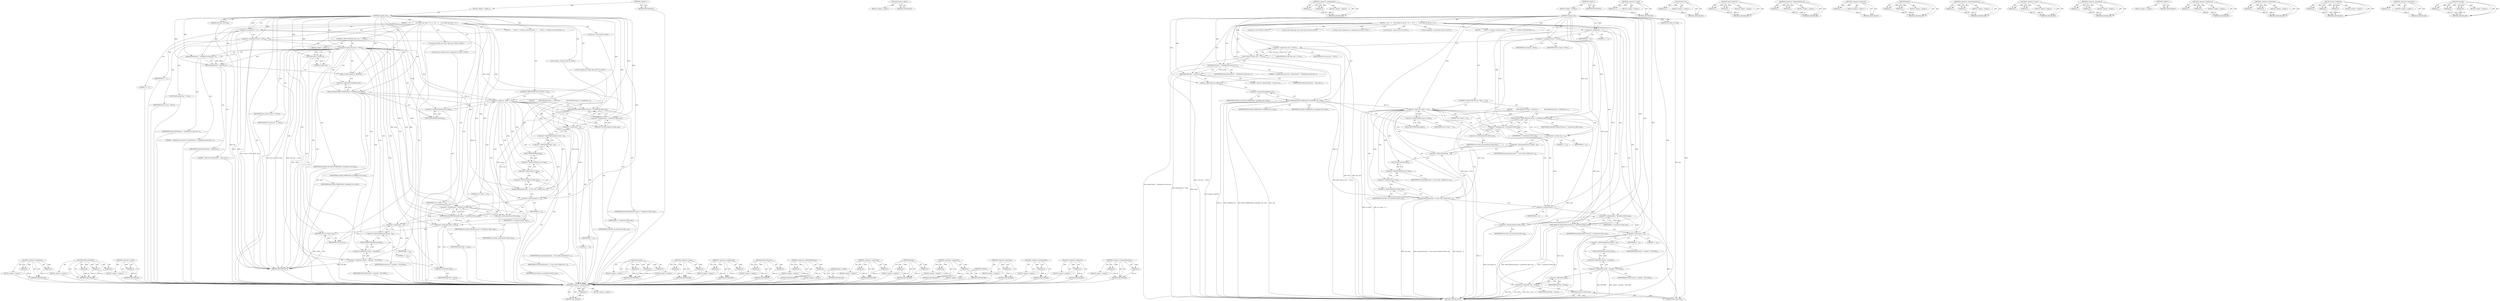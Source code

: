 digraph "&lt;operator&gt;.indirectIndexAccess" {
vulnerable_190 [label=<(METHOD,&lt;operator&gt;.postIncrement)>];
vulnerable_191 [label=<(PARAM,p1)>];
vulnerable_192 [label=<(BLOCK,&lt;empty&gt;,&lt;empty&gt;)>];
vulnerable_193 [label=<(METHOD_RETURN,ANY)>];
vulnerable_142 [label=<(METHOD,labels_to_offsets)>];
vulnerable_143 [label=<(BLOCK,&lt;empty&gt;,&lt;empty&gt;)>];
vulnerable_144 [label=<(METHOD_RETURN,ANY)>];
vulnerable_165 [label=<(METHOD,&lt;operator&gt;.multiplication)>];
vulnerable_166 [label=<(PARAM,p1)>];
vulnerable_167 [label=<(PARAM,p2)>];
vulnerable_168 [label=<(BLOCK,&lt;empty&gt;,&lt;empty&gt;)>];
vulnerable_169 [label=<(METHOD_RETURN,ANY)>];
vulnerable_6 [label=<(METHOD,&lt;global&gt;)<SUB>1</SUB>>];
vulnerable_7 [label=<(BLOCK,&lt;empty&gt;,&lt;empty&gt;)<SUB>1</SUB>>];
vulnerable_8 [label=<(METHOD,compile_tree)<SUB>1</SUB>>];
vulnerable_9 [label=<(PARAM,struct filter_op **fop)<SUB>1</SUB>>];
vulnerable_10 [label=<(BLOCK,{
   int i = 1;
    struct filter_op *array = N...,{
   int i = 1;
    struct filter_op *array = N...)<SUB>2</SUB>>];
vulnerable_11 [label="<(LOCAL,int i: int)<SUB>3</SUB>>"];
vulnerable_12 [label=<(&lt;operator&gt;.assignment,i = 1)<SUB>3</SUB>>];
vulnerable_13 [label=<(IDENTIFIER,i,i = 1)<SUB>3</SUB>>];
vulnerable_14 [label=<(LITERAL,1,i = 1)<SUB>3</SUB>>];
vulnerable_15 [label="<(LOCAL,struct filter_op* array: filter_op*)<SUB>4</SUB>>"];
vulnerable_16 [label=<(&lt;operator&gt;.assignment,*array = NULL)<SUB>4</SUB>>];
vulnerable_17 [label=<(IDENTIFIER,array,*array = NULL)<SUB>4</SUB>>];
vulnerable_18 [label=<(IDENTIFIER,NULL,*array = NULL)<SUB>4</SUB>>];
vulnerable_19 [label="<(LOCAL,struct unfold_elm* ue: unfold_elm*)<SUB>5</SUB>>"];
vulnerable_20 [label=<(BUG_IF,BUG_IF(tree_root == NULL))<SUB>7</SUB>>];
vulnerable_21 [label=<(&lt;operator&gt;.equals,tree_root == NULL)<SUB>7</SUB>>];
vulnerable_22 [label=<(IDENTIFIER,tree_root,tree_root == NULL)<SUB>7</SUB>>];
vulnerable_23 [label=<(IDENTIFIER,NULL,tree_root == NULL)<SUB>7</SUB>>];
vulnerable_24 [label=<(fprintf,fprintf(stdout, &quot; Unfolding the meta-tree &quot;))<SUB>9</SUB>>];
vulnerable_25 [label=<(IDENTIFIER,stdout,fprintf(stdout, &quot; Unfolding the meta-tree &quot;))<SUB>9</SUB>>];
vulnerable_26 [label=<(LITERAL,&quot; Unfolding the meta-tree &quot;,fprintf(stdout, &quot; Unfolding the meta-tree &quot;))<SUB>9</SUB>>];
vulnerable_27 [label="<(LOCAL,fflush : fflush)<SUB>10</SUB>>"];
vulnerable_28 [label="<(LOCAL,unfold_blk : unfold_blk)<SUB>13</SUB>>"];
vulnerable_29 [label=<(fprintf,fprintf(stdout, &quot; done.\n\n&quot;))<SUB>15</SUB>>];
vulnerable_30 [label=<(IDENTIFIER,stdout,fprintf(stdout, &quot; done.\n\n&quot;))<SUB>15</SUB>>];
vulnerable_31 [label=<(LITERAL,&quot; done.\n\n&quot;,fprintf(stdout, &quot; done.\n\n&quot;))<SUB>15</SUB>>];
vulnerable_32 [label=<(labels_to_offsets,labels_to_offsets())<SUB>18</SUB>>];
vulnerable_33 [label=<(TAILQ_FOREACH,TAILQ_FOREACH(ue, &amp;unfolded_tree, next))<SUB>21</SUB>>];
vulnerable_34 [label=<(IDENTIFIER,ue,TAILQ_FOREACH(ue, &amp;unfolded_tree, next))<SUB>21</SUB>>];
vulnerable_35 [label=<(&lt;operator&gt;.addressOf,&amp;unfolded_tree)<SUB>21</SUB>>];
vulnerable_36 [label=<(IDENTIFIER,unfolded_tree,TAILQ_FOREACH(ue, &amp;unfolded_tree, next))<SUB>21</SUB>>];
vulnerable_37 [label=<(IDENTIFIER,next,TAILQ_FOREACH(ue, &amp;unfolded_tree, next))<SUB>21</SUB>>];
vulnerable_38 [label=<(BLOCK,{

      /* label == 0 means a real instruction...,{

      /* label == 0 means a real instruction...)<SUB>21</SUB>>];
vulnerable_39 [label=<(CONTROL_STRUCTURE,IF,if (ue-&gt;label == 0))<SUB>24</SUB>>];
vulnerable_40 [label=<(&lt;operator&gt;.equals,ue-&gt;label == 0)<SUB>24</SUB>>];
vulnerable_41 [label=<(&lt;operator&gt;.indirectFieldAccess,ue-&gt;label)<SUB>24</SUB>>];
vulnerable_42 [label=<(IDENTIFIER,ue,ue-&gt;label == 0)<SUB>24</SUB>>];
vulnerable_43 [label=<(FIELD_IDENTIFIER,label,label)<SUB>24</SUB>>];
vulnerable_44 [label=<(LITERAL,0,ue-&gt;label == 0)<SUB>24</SUB>>];
vulnerable_45 [label=<(BLOCK,{
         SAFE_REALLOC(array, i * sizeof(struc...,{
         SAFE_REALLOC(array, i * sizeof(struc...)<SUB>24</SUB>>];
vulnerable_46 [label=<(SAFE_REALLOC,SAFE_REALLOC(array, i * sizeof(struct filter_op)))<SUB>25</SUB>>];
vulnerable_47 [label=<(IDENTIFIER,array,SAFE_REALLOC(array, i * sizeof(struct filter_op)))<SUB>25</SUB>>];
vulnerable_48 [label=<(&lt;operator&gt;.multiplication,i * sizeof(struct filter_op))<SUB>25</SUB>>];
vulnerable_49 [label=<(IDENTIFIER,i,i * sizeof(struct filter_op))<SUB>25</SUB>>];
vulnerable_50 [label=<(&lt;operator&gt;.sizeOf,sizeof(struct filter_op))<SUB>25</SUB>>];
vulnerable_51 [label=<(IDENTIFIER,struct filter_op,sizeof(struct filter_op))<SUB>25</SUB>>];
vulnerable_52 [label=<(memcpy,memcpy(&amp;array[i - 1], &amp;ue-&gt;fop, sizeof(struct f...)<SUB>26</SUB>>];
vulnerable_53 [label=<(&lt;operator&gt;.addressOf,&amp;array[i - 1])<SUB>26</SUB>>];
vulnerable_54 [label=<(&lt;operator&gt;.indirectIndexAccess,array[i - 1])<SUB>26</SUB>>];
vulnerable_55 [label=<(IDENTIFIER,array,memcpy(&amp;array[i - 1], &amp;ue-&gt;fop, sizeof(struct f...)<SUB>26</SUB>>];
vulnerable_56 [label=<(&lt;operator&gt;.subtraction,i - 1)<SUB>26</SUB>>];
vulnerable_57 [label=<(IDENTIFIER,i,i - 1)<SUB>26</SUB>>];
vulnerable_58 [label=<(LITERAL,1,i - 1)<SUB>26</SUB>>];
vulnerable_59 [label=<(&lt;operator&gt;.addressOf,&amp;ue-&gt;fop)<SUB>26</SUB>>];
vulnerable_60 [label=<(&lt;operator&gt;.indirectFieldAccess,ue-&gt;fop)<SUB>26</SUB>>];
vulnerable_61 [label=<(IDENTIFIER,ue,memcpy(&amp;array[i - 1], &amp;ue-&gt;fop, sizeof(struct f...)<SUB>26</SUB>>];
vulnerable_62 [label=<(FIELD_IDENTIFIER,fop,fop)<SUB>26</SUB>>];
vulnerable_63 [label=<(&lt;operator&gt;.sizeOf,sizeof(struct filter_op))<SUB>26</SUB>>];
vulnerable_64 [label=<(IDENTIFIER,struct filter_op,sizeof(struct filter_op))<SUB>26</SUB>>];
vulnerable_65 [label=<(&lt;operator&gt;.postIncrement,i++)<SUB>27</SUB>>];
vulnerable_66 [label=<(IDENTIFIER,i,i++)<SUB>27</SUB>>];
vulnerable_67 [label=<(SAFE_REALLOC,SAFE_REALLOC(array, i * sizeof(struct filter_op)))<SUB>32</SUB>>];
vulnerable_68 [label=<(IDENTIFIER,array,SAFE_REALLOC(array, i * sizeof(struct filter_op)))<SUB>32</SUB>>];
vulnerable_69 [label=<(&lt;operator&gt;.multiplication,i * sizeof(struct filter_op))<SUB>32</SUB>>];
vulnerable_70 [label=<(IDENTIFIER,i,i * sizeof(struct filter_op))<SUB>32</SUB>>];
vulnerable_71 [label=<(&lt;operator&gt;.sizeOf,sizeof(struct filter_op))<SUB>32</SUB>>];
vulnerable_72 [label=<(IDENTIFIER,struct filter_op,sizeof(struct filter_op))<SUB>32</SUB>>];
vulnerable_73 [label=<(&lt;operator&gt;.assignment,array[i - 1].opcode = FOP_EXIT)<SUB>33</SUB>>];
vulnerable_74 [label=<(&lt;operator&gt;.fieldAccess,array[i - 1].opcode)<SUB>33</SUB>>];
vulnerable_75 [label=<(&lt;operator&gt;.indirectIndexAccess,array[i - 1])<SUB>33</SUB>>];
vulnerable_76 [label=<(IDENTIFIER,array,array[i - 1].opcode = FOP_EXIT)<SUB>33</SUB>>];
vulnerable_77 [label=<(&lt;operator&gt;.subtraction,i - 1)<SUB>33</SUB>>];
vulnerable_78 [label=<(IDENTIFIER,i,i - 1)<SUB>33</SUB>>];
vulnerable_79 [label=<(LITERAL,1,i - 1)<SUB>33</SUB>>];
vulnerable_80 [label=<(FIELD_IDENTIFIER,opcode,opcode)<SUB>33</SUB>>];
vulnerable_81 [label=<(IDENTIFIER,FOP_EXIT,array[i - 1].opcode = FOP_EXIT)<SUB>33</SUB>>];
vulnerable_82 [label=<(&lt;operator&gt;.assignment,*fop = array)<SUB>36</SUB>>];
vulnerable_83 [label=<(&lt;operator&gt;.indirection,*fop)<SUB>36</SUB>>];
vulnerable_84 [label=<(IDENTIFIER,fop,*fop = array)<SUB>36</SUB>>];
vulnerable_85 [label=<(IDENTIFIER,array,*fop = array)<SUB>36</SUB>>];
vulnerable_86 [label=<(RETURN,return (i);,return (i);)<SUB>38</SUB>>];
vulnerable_87 [label=<(IDENTIFIER,i,return (i);)<SUB>38</SUB>>];
vulnerable_88 [label=<(METHOD_RETURN,size_t)<SUB>1</SUB>>];
vulnerable_90 [label=<(METHOD_RETURN,ANY)<SUB>1</SUB>>];
vulnerable_170 [label=<(METHOD,&lt;operator&gt;.sizeOf)>];
vulnerable_171 [label=<(PARAM,p1)>];
vulnerable_172 [label=<(BLOCK,&lt;empty&gt;,&lt;empty&gt;)>];
vulnerable_173 [label=<(METHOD_RETURN,ANY)>];
vulnerable_128 [label=<(METHOD,BUG_IF)>];
vulnerable_129 [label=<(PARAM,p1)>];
vulnerable_130 [label=<(BLOCK,&lt;empty&gt;,&lt;empty&gt;)>];
vulnerable_131 [label=<(METHOD_RETURN,ANY)>];
vulnerable_160 [label=<(METHOD,SAFE_REALLOC)>];
vulnerable_161 [label=<(PARAM,p1)>];
vulnerable_162 [label=<(PARAM,p2)>];
vulnerable_163 [label=<(BLOCK,&lt;empty&gt;,&lt;empty&gt;)>];
vulnerable_164 [label=<(METHOD_RETURN,ANY)>];
vulnerable_155 [label=<(METHOD,&lt;operator&gt;.indirectFieldAccess)>];
vulnerable_156 [label=<(PARAM,p1)>];
vulnerable_157 [label=<(PARAM,p2)>];
vulnerable_158 [label=<(BLOCK,&lt;empty&gt;,&lt;empty&gt;)>];
vulnerable_159 [label=<(METHOD_RETURN,ANY)>];
vulnerable_151 [label=<(METHOD,&lt;operator&gt;.addressOf)>];
vulnerable_152 [label=<(PARAM,p1)>];
vulnerable_153 [label=<(BLOCK,&lt;empty&gt;,&lt;empty&gt;)>];
vulnerable_154 [label=<(METHOD_RETURN,ANY)>];
vulnerable_137 [label=<(METHOD,fprintf)>];
vulnerable_138 [label=<(PARAM,p1)>];
vulnerable_139 [label=<(PARAM,p2)>];
vulnerable_140 [label=<(BLOCK,&lt;empty&gt;,&lt;empty&gt;)>];
vulnerable_141 [label=<(METHOD_RETURN,ANY)>];
vulnerable_180 [label=<(METHOD,&lt;operator&gt;.indirectIndexAccess)>];
vulnerable_181 [label=<(PARAM,p1)>];
vulnerable_182 [label=<(PARAM,p2)>];
vulnerable_183 [label=<(BLOCK,&lt;empty&gt;,&lt;empty&gt;)>];
vulnerable_184 [label=<(METHOD_RETURN,ANY)>];
vulnerable_132 [label=<(METHOD,&lt;operator&gt;.equals)>];
vulnerable_133 [label=<(PARAM,p1)>];
vulnerable_134 [label=<(PARAM,p2)>];
vulnerable_135 [label=<(BLOCK,&lt;empty&gt;,&lt;empty&gt;)>];
vulnerable_136 [label=<(METHOD_RETURN,ANY)>];
vulnerable_123 [label=<(METHOD,&lt;operator&gt;.assignment)>];
vulnerable_124 [label=<(PARAM,p1)>];
vulnerable_125 [label=<(PARAM,p2)>];
vulnerable_126 [label=<(BLOCK,&lt;empty&gt;,&lt;empty&gt;)>];
vulnerable_127 [label=<(METHOD_RETURN,ANY)>];
vulnerable_117 [label=<(METHOD,&lt;global&gt;)<SUB>1</SUB>>];
vulnerable_118 [label=<(BLOCK,&lt;empty&gt;,&lt;empty&gt;)>];
vulnerable_119 [label=<(METHOD_RETURN,ANY)>];
vulnerable_194 [label=<(METHOD,&lt;operator&gt;.fieldAccess)>];
vulnerable_195 [label=<(PARAM,p1)>];
vulnerable_196 [label=<(PARAM,p2)>];
vulnerable_197 [label=<(BLOCK,&lt;empty&gt;,&lt;empty&gt;)>];
vulnerable_198 [label=<(METHOD_RETURN,ANY)>];
vulnerable_185 [label=<(METHOD,&lt;operator&gt;.subtraction)>];
vulnerable_186 [label=<(PARAM,p1)>];
vulnerable_187 [label=<(PARAM,p2)>];
vulnerable_188 [label=<(BLOCK,&lt;empty&gt;,&lt;empty&gt;)>];
vulnerable_189 [label=<(METHOD_RETURN,ANY)>];
vulnerable_145 [label=<(METHOD,TAILQ_FOREACH)>];
vulnerable_146 [label=<(PARAM,p1)>];
vulnerable_147 [label=<(PARAM,p2)>];
vulnerable_148 [label=<(PARAM,p3)>];
vulnerable_149 [label=<(BLOCK,&lt;empty&gt;,&lt;empty&gt;)>];
vulnerable_150 [label=<(METHOD_RETURN,ANY)>];
vulnerable_199 [label=<(METHOD,&lt;operator&gt;.indirection)>];
vulnerable_200 [label=<(PARAM,p1)>];
vulnerable_201 [label=<(BLOCK,&lt;empty&gt;,&lt;empty&gt;)>];
vulnerable_202 [label=<(METHOD_RETURN,ANY)>];
vulnerable_174 [label=<(METHOD,memcpy)>];
vulnerable_175 [label=<(PARAM,p1)>];
vulnerable_176 [label=<(PARAM,p2)>];
vulnerable_177 [label=<(PARAM,p3)>];
vulnerable_178 [label=<(BLOCK,&lt;empty&gt;,&lt;empty&gt;)>];
vulnerable_179 [label=<(METHOD_RETURN,ANY)>];
fixed_193 [label=<(METHOD,&lt;operator&gt;.fieldAccess)>];
fixed_194 [label=<(PARAM,p1)>];
fixed_195 [label=<(PARAM,p2)>];
fixed_196 [label=<(BLOCK,&lt;empty&gt;,&lt;empty&gt;)>];
fixed_197 [label=<(METHOD_RETURN,ANY)>];
fixed_144 [label=<(METHOD,TAILQ_FOREACH)>];
fixed_145 [label=<(PARAM,p1)>];
fixed_146 [label=<(PARAM,p2)>];
fixed_147 [label=<(PARAM,p3)>];
fixed_148 [label=<(BLOCK,&lt;empty&gt;,&lt;empty&gt;)>];
fixed_149 [label=<(METHOD_RETURN,ANY)>];
fixed_169 [label=<(METHOD,&lt;operator&gt;.sizeOf)>];
fixed_170 [label=<(PARAM,p1)>];
fixed_171 [label=<(BLOCK,&lt;empty&gt;,&lt;empty&gt;)>];
fixed_172 [label=<(METHOD_RETURN,ANY)>];
fixed_6 [label=<(METHOD,&lt;global&gt;)<SUB>1</SUB>>];
fixed_7 [label=<(BLOCK,&lt;empty&gt;,&lt;empty&gt;)<SUB>1</SUB>>];
fixed_8 [label=<(METHOD,compile_tree)<SUB>1</SUB>>];
fixed_9 [label=<(PARAM,struct filter_op **fop)<SUB>1</SUB>>];
fixed_10 [label=<(BLOCK,{
   int i = 1;
    struct filter_op *array = N...,{
   int i = 1;
    struct filter_op *array = N...)<SUB>2</SUB>>];
fixed_11 [label="<(LOCAL,int i: int)<SUB>3</SUB>>"];
fixed_12 [label=<(&lt;operator&gt;.assignment,i = 1)<SUB>3</SUB>>];
fixed_13 [label=<(IDENTIFIER,i,i = 1)<SUB>3</SUB>>];
fixed_14 [label=<(LITERAL,1,i = 1)<SUB>3</SUB>>];
fixed_15 [label="<(LOCAL,struct filter_op* array: filter_op*)<SUB>4</SUB>>"];
fixed_16 [label=<(&lt;operator&gt;.assignment,*array = NULL)<SUB>4</SUB>>];
fixed_17 [label=<(IDENTIFIER,array,*array = NULL)<SUB>4</SUB>>];
fixed_18 [label=<(IDENTIFIER,NULL,*array = NULL)<SUB>4</SUB>>];
fixed_19 [label="<(LOCAL,struct unfold_elm* ue: unfold_elm*)<SUB>5</SUB>>"];
fixed_20 [label=<(CONTROL_STRUCTURE,IF,if (tree_root == NULL))<SUB>8</SUB>>];
fixed_21 [label=<(&lt;operator&gt;.equals,tree_root == NULL)<SUB>8</SUB>>];
fixed_22 [label=<(IDENTIFIER,tree_root,tree_root == NULL)<SUB>8</SUB>>];
fixed_23 [label=<(IDENTIFIER,NULL,tree_root == NULL)<SUB>8</SUB>>];
fixed_24 [label=<(BLOCK,&lt;empty&gt;,&lt;empty&gt;)<SUB>9</SUB>>];
fixed_25 [label=<(RETURN,return 0;,return 0;)<SUB>9</SUB>>];
fixed_26 [label=<(LITERAL,0,return 0;)<SUB>9</SUB>>];
fixed_27 [label=<(fprintf,fprintf(stdout, &quot; Unfolding the meta-tree &quot;))<SUB>11</SUB>>];
fixed_28 [label=<(IDENTIFIER,stdout,fprintf(stdout, &quot; Unfolding the meta-tree &quot;))<SUB>11</SUB>>];
fixed_29 [label=<(LITERAL,&quot; Unfolding the meta-tree &quot;,fprintf(stdout, &quot; Unfolding the meta-tree &quot;))<SUB>11</SUB>>];
fixed_30 [label="<(LOCAL,fflush : fflush)<SUB>12</SUB>>"];
fixed_31 [label="<(LOCAL,unfold_blk : unfold_blk)<SUB>15</SUB>>"];
fixed_32 [label=<(fprintf,fprintf(stdout, &quot; done.\n\n&quot;))<SUB>17</SUB>>];
fixed_33 [label=<(IDENTIFIER,stdout,fprintf(stdout, &quot; done.\n\n&quot;))<SUB>17</SUB>>];
fixed_34 [label=<(LITERAL,&quot; done.\n\n&quot;,fprintf(stdout, &quot; done.\n\n&quot;))<SUB>17</SUB>>];
fixed_35 [label=<(labels_to_offsets,labels_to_offsets())<SUB>20</SUB>>];
fixed_36 [label=<(TAILQ_FOREACH,TAILQ_FOREACH(ue, &amp;unfolded_tree, next))<SUB>23</SUB>>];
fixed_37 [label=<(IDENTIFIER,ue,TAILQ_FOREACH(ue, &amp;unfolded_tree, next))<SUB>23</SUB>>];
fixed_38 [label=<(&lt;operator&gt;.addressOf,&amp;unfolded_tree)<SUB>23</SUB>>];
fixed_39 [label=<(IDENTIFIER,unfolded_tree,TAILQ_FOREACH(ue, &amp;unfolded_tree, next))<SUB>23</SUB>>];
fixed_40 [label=<(IDENTIFIER,next,TAILQ_FOREACH(ue, &amp;unfolded_tree, next))<SUB>23</SUB>>];
fixed_41 [label=<(BLOCK,{

      /* label == 0 means a real instruction...,{

      /* label == 0 means a real instruction...)<SUB>23</SUB>>];
fixed_42 [label=<(CONTROL_STRUCTURE,IF,if (ue-&gt;label == 0))<SUB>26</SUB>>];
fixed_43 [label=<(&lt;operator&gt;.equals,ue-&gt;label == 0)<SUB>26</SUB>>];
fixed_44 [label=<(&lt;operator&gt;.indirectFieldAccess,ue-&gt;label)<SUB>26</SUB>>];
fixed_45 [label=<(IDENTIFIER,ue,ue-&gt;label == 0)<SUB>26</SUB>>];
fixed_46 [label=<(FIELD_IDENTIFIER,label,label)<SUB>26</SUB>>];
fixed_47 [label=<(LITERAL,0,ue-&gt;label == 0)<SUB>26</SUB>>];
fixed_48 [label=<(BLOCK,{
         SAFE_REALLOC(array, i * sizeof(struc...,{
         SAFE_REALLOC(array, i * sizeof(struc...)<SUB>26</SUB>>];
fixed_49 [label=<(SAFE_REALLOC,SAFE_REALLOC(array, i * sizeof(struct filter_op)))<SUB>27</SUB>>];
fixed_50 [label=<(IDENTIFIER,array,SAFE_REALLOC(array, i * sizeof(struct filter_op)))<SUB>27</SUB>>];
fixed_51 [label=<(&lt;operator&gt;.multiplication,i * sizeof(struct filter_op))<SUB>27</SUB>>];
fixed_52 [label=<(IDENTIFIER,i,i * sizeof(struct filter_op))<SUB>27</SUB>>];
fixed_53 [label=<(&lt;operator&gt;.sizeOf,sizeof(struct filter_op))<SUB>27</SUB>>];
fixed_54 [label=<(IDENTIFIER,struct filter_op,sizeof(struct filter_op))<SUB>27</SUB>>];
fixed_55 [label=<(memcpy,memcpy(&amp;array[i - 1], &amp;ue-&gt;fop, sizeof(struct f...)<SUB>28</SUB>>];
fixed_56 [label=<(&lt;operator&gt;.addressOf,&amp;array[i - 1])<SUB>28</SUB>>];
fixed_57 [label=<(&lt;operator&gt;.indirectIndexAccess,array[i - 1])<SUB>28</SUB>>];
fixed_58 [label=<(IDENTIFIER,array,memcpy(&amp;array[i - 1], &amp;ue-&gt;fop, sizeof(struct f...)<SUB>28</SUB>>];
fixed_59 [label=<(&lt;operator&gt;.subtraction,i - 1)<SUB>28</SUB>>];
fixed_60 [label=<(IDENTIFIER,i,i - 1)<SUB>28</SUB>>];
fixed_61 [label=<(LITERAL,1,i - 1)<SUB>28</SUB>>];
fixed_62 [label=<(&lt;operator&gt;.addressOf,&amp;ue-&gt;fop)<SUB>28</SUB>>];
fixed_63 [label=<(&lt;operator&gt;.indirectFieldAccess,ue-&gt;fop)<SUB>28</SUB>>];
fixed_64 [label=<(IDENTIFIER,ue,memcpy(&amp;array[i - 1], &amp;ue-&gt;fop, sizeof(struct f...)<SUB>28</SUB>>];
fixed_65 [label=<(FIELD_IDENTIFIER,fop,fop)<SUB>28</SUB>>];
fixed_66 [label=<(&lt;operator&gt;.sizeOf,sizeof(struct filter_op))<SUB>28</SUB>>];
fixed_67 [label=<(IDENTIFIER,struct filter_op,sizeof(struct filter_op))<SUB>28</SUB>>];
fixed_68 [label=<(&lt;operator&gt;.postIncrement,i++)<SUB>29</SUB>>];
fixed_69 [label=<(IDENTIFIER,i,i++)<SUB>29</SUB>>];
fixed_70 [label=<(SAFE_REALLOC,SAFE_REALLOC(array, i * sizeof(struct filter_op)))<SUB>34</SUB>>];
fixed_71 [label=<(IDENTIFIER,array,SAFE_REALLOC(array, i * sizeof(struct filter_op)))<SUB>34</SUB>>];
fixed_72 [label=<(&lt;operator&gt;.multiplication,i * sizeof(struct filter_op))<SUB>34</SUB>>];
fixed_73 [label=<(IDENTIFIER,i,i * sizeof(struct filter_op))<SUB>34</SUB>>];
fixed_74 [label=<(&lt;operator&gt;.sizeOf,sizeof(struct filter_op))<SUB>34</SUB>>];
fixed_75 [label=<(IDENTIFIER,struct filter_op,sizeof(struct filter_op))<SUB>34</SUB>>];
fixed_76 [label=<(&lt;operator&gt;.assignment,array[i - 1].opcode = FOP_EXIT)<SUB>35</SUB>>];
fixed_77 [label=<(&lt;operator&gt;.fieldAccess,array[i - 1].opcode)<SUB>35</SUB>>];
fixed_78 [label=<(&lt;operator&gt;.indirectIndexAccess,array[i - 1])<SUB>35</SUB>>];
fixed_79 [label=<(IDENTIFIER,array,array[i - 1].opcode = FOP_EXIT)<SUB>35</SUB>>];
fixed_80 [label=<(&lt;operator&gt;.subtraction,i - 1)<SUB>35</SUB>>];
fixed_81 [label=<(IDENTIFIER,i,i - 1)<SUB>35</SUB>>];
fixed_82 [label=<(LITERAL,1,i - 1)<SUB>35</SUB>>];
fixed_83 [label=<(FIELD_IDENTIFIER,opcode,opcode)<SUB>35</SUB>>];
fixed_84 [label=<(IDENTIFIER,FOP_EXIT,array[i - 1].opcode = FOP_EXIT)<SUB>35</SUB>>];
fixed_85 [label=<(&lt;operator&gt;.assignment,*fop = array)<SUB>38</SUB>>];
fixed_86 [label=<(&lt;operator&gt;.indirection,*fop)<SUB>38</SUB>>];
fixed_87 [label=<(IDENTIFIER,fop,*fop = array)<SUB>38</SUB>>];
fixed_88 [label=<(IDENTIFIER,array,*fop = array)<SUB>38</SUB>>];
fixed_89 [label=<(RETURN,return (i);,return (i);)<SUB>40</SUB>>];
fixed_90 [label=<(IDENTIFIER,i,return (i);)<SUB>40</SUB>>];
fixed_91 [label=<(METHOD_RETURN,size_t)<SUB>1</SUB>>];
fixed_93 [label=<(METHOD_RETURN,ANY)<SUB>1</SUB>>];
fixed_173 [label=<(METHOD,memcpy)>];
fixed_174 [label=<(PARAM,p1)>];
fixed_175 [label=<(PARAM,p2)>];
fixed_176 [label=<(PARAM,p3)>];
fixed_177 [label=<(BLOCK,&lt;empty&gt;,&lt;empty&gt;)>];
fixed_178 [label=<(METHOD_RETURN,ANY)>];
fixed_131 [label=<(METHOD,&lt;operator&gt;.equals)>];
fixed_132 [label=<(PARAM,p1)>];
fixed_133 [label=<(PARAM,p2)>];
fixed_134 [label=<(BLOCK,&lt;empty&gt;,&lt;empty&gt;)>];
fixed_135 [label=<(METHOD_RETURN,ANY)>];
fixed_164 [label=<(METHOD,&lt;operator&gt;.multiplication)>];
fixed_165 [label=<(PARAM,p1)>];
fixed_166 [label=<(PARAM,p2)>];
fixed_167 [label=<(BLOCK,&lt;empty&gt;,&lt;empty&gt;)>];
fixed_168 [label=<(METHOD_RETURN,ANY)>];
fixed_159 [label=<(METHOD,SAFE_REALLOC)>];
fixed_160 [label=<(PARAM,p1)>];
fixed_161 [label=<(PARAM,p2)>];
fixed_162 [label=<(BLOCK,&lt;empty&gt;,&lt;empty&gt;)>];
fixed_163 [label=<(METHOD_RETURN,ANY)>];
fixed_154 [label=<(METHOD,&lt;operator&gt;.indirectFieldAccess)>];
fixed_155 [label=<(PARAM,p1)>];
fixed_156 [label=<(PARAM,p2)>];
fixed_157 [label=<(BLOCK,&lt;empty&gt;,&lt;empty&gt;)>];
fixed_158 [label=<(METHOD_RETURN,ANY)>];
fixed_141 [label=<(METHOD,labels_to_offsets)>];
fixed_142 [label=<(BLOCK,&lt;empty&gt;,&lt;empty&gt;)>];
fixed_143 [label=<(METHOD_RETURN,ANY)>];
fixed_184 [label=<(METHOD,&lt;operator&gt;.subtraction)>];
fixed_185 [label=<(PARAM,p1)>];
fixed_186 [label=<(PARAM,p2)>];
fixed_187 [label=<(BLOCK,&lt;empty&gt;,&lt;empty&gt;)>];
fixed_188 [label=<(METHOD_RETURN,ANY)>];
fixed_136 [label=<(METHOD,fprintf)>];
fixed_137 [label=<(PARAM,p1)>];
fixed_138 [label=<(PARAM,p2)>];
fixed_139 [label=<(BLOCK,&lt;empty&gt;,&lt;empty&gt;)>];
fixed_140 [label=<(METHOD_RETURN,ANY)>];
fixed_126 [label=<(METHOD,&lt;operator&gt;.assignment)>];
fixed_127 [label=<(PARAM,p1)>];
fixed_128 [label=<(PARAM,p2)>];
fixed_129 [label=<(BLOCK,&lt;empty&gt;,&lt;empty&gt;)>];
fixed_130 [label=<(METHOD_RETURN,ANY)>];
fixed_120 [label=<(METHOD,&lt;global&gt;)<SUB>1</SUB>>];
fixed_121 [label=<(BLOCK,&lt;empty&gt;,&lt;empty&gt;)>];
fixed_122 [label=<(METHOD_RETURN,ANY)>];
fixed_198 [label=<(METHOD,&lt;operator&gt;.indirection)>];
fixed_199 [label=<(PARAM,p1)>];
fixed_200 [label=<(BLOCK,&lt;empty&gt;,&lt;empty&gt;)>];
fixed_201 [label=<(METHOD_RETURN,ANY)>];
fixed_189 [label=<(METHOD,&lt;operator&gt;.postIncrement)>];
fixed_190 [label=<(PARAM,p1)>];
fixed_191 [label=<(BLOCK,&lt;empty&gt;,&lt;empty&gt;)>];
fixed_192 [label=<(METHOD_RETURN,ANY)>];
fixed_150 [label=<(METHOD,&lt;operator&gt;.addressOf)>];
fixed_151 [label=<(PARAM,p1)>];
fixed_152 [label=<(BLOCK,&lt;empty&gt;,&lt;empty&gt;)>];
fixed_153 [label=<(METHOD_RETURN,ANY)>];
fixed_179 [label=<(METHOD,&lt;operator&gt;.indirectIndexAccess)>];
fixed_180 [label=<(PARAM,p1)>];
fixed_181 [label=<(PARAM,p2)>];
fixed_182 [label=<(BLOCK,&lt;empty&gt;,&lt;empty&gt;)>];
fixed_183 [label=<(METHOD_RETURN,ANY)>];
vulnerable_190 -> vulnerable_191  [key=0, label="AST: "];
vulnerable_190 -> vulnerable_191  [key=1, label="DDG: "];
vulnerable_190 -> vulnerable_192  [key=0, label="AST: "];
vulnerable_190 -> vulnerable_193  [key=0, label="AST: "];
vulnerable_190 -> vulnerable_193  [key=1, label="CFG: "];
vulnerable_191 -> vulnerable_193  [key=0, label="DDG: p1"];
vulnerable_142 -> vulnerable_143  [key=0, label="AST: "];
vulnerable_142 -> vulnerable_144  [key=0, label="AST: "];
vulnerable_142 -> vulnerable_144  [key=1, label="CFG: "];
vulnerable_165 -> vulnerable_166  [key=0, label="AST: "];
vulnerable_165 -> vulnerable_166  [key=1, label="DDG: "];
vulnerable_165 -> vulnerable_168  [key=0, label="AST: "];
vulnerable_165 -> vulnerable_167  [key=0, label="AST: "];
vulnerable_165 -> vulnerable_167  [key=1, label="DDG: "];
vulnerable_165 -> vulnerable_169  [key=0, label="AST: "];
vulnerable_165 -> vulnerable_169  [key=1, label="CFG: "];
vulnerable_166 -> vulnerable_169  [key=0, label="DDG: p1"];
vulnerable_167 -> vulnerable_169  [key=0, label="DDG: p2"];
vulnerable_6 -> vulnerable_7  [key=0, label="AST: "];
vulnerable_6 -> vulnerable_90  [key=0, label="AST: "];
vulnerable_6 -> vulnerable_90  [key=1, label="CFG: "];
vulnerable_7 -> vulnerable_8  [key=0, label="AST: "];
vulnerable_8 -> vulnerable_9  [key=0, label="AST: "];
vulnerable_8 -> vulnerable_9  [key=1, label="DDG: "];
vulnerable_8 -> vulnerable_10  [key=0, label="AST: "];
vulnerable_8 -> vulnerable_88  [key=0, label="AST: "];
vulnerable_8 -> vulnerable_12  [key=0, label="CFG: "];
vulnerable_8 -> vulnerable_12  [key=1, label="DDG: "];
vulnerable_8 -> vulnerable_16  [key=0, label="DDG: "];
vulnerable_8 -> vulnerable_32  [key=0, label="DDG: "];
vulnerable_8 -> vulnerable_38  [key=0, label="DDG: "];
vulnerable_8 -> vulnerable_73  [key=0, label="DDG: "];
vulnerable_8 -> vulnerable_82  [key=0, label="DDG: "];
vulnerable_8 -> vulnerable_24  [key=0, label="DDG: "];
vulnerable_8 -> vulnerable_29  [key=0, label="DDG: "];
vulnerable_8 -> vulnerable_33  [key=0, label="DDG: "];
vulnerable_8 -> vulnerable_67  [key=0, label="DDG: "];
vulnerable_8 -> vulnerable_87  [key=0, label="DDG: "];
vulnerable_8 -> vulnerable_21  [key=0, label="DDG: "];
vulnerable_8 -> vulnerable_69  [key=0, label="DDG: "];
vulnerable_8 -> vulnerable_40  [key=0, label="DDG: "];
vulnerable_8 -> vulnerable_46  [key=0, label="DDG: "];
vulnerable_8 -> vulnerable_65  [key=0, label="DDG: "];
vulnerable_8 -> vulnerable_77  [key=0, label="DDG: "];
vulnerable_8 -> vulnerable_48  [key=0, label="DDG: "];
vulnerable_8 -> vulnerable_56  [key=0, label="DDG: "];
vulnerable_9 -> vulnerable_88  [key=0, label="DDG: fop"];
vulnerable_10 -> vulnerable_11  [key=0, label="AST: "];
vulnerable_10 -> vulnerable_12  [key=0, label="AST: "];
vulnerable_10 -> vulnerable_15  [key=0, label="AST: "];
vulnerable_10 -> vulnerable_16  [key=0, label="AST: "];
vulnerable_10 -> vulnerable_19  [key=0, label="AST: "];
vulnerable_10 -> vulnerable_20  [key=0, label="AST: "];
vulnerable_10 -> vulnerable_24  [key=0, label="AST: "];
vulnerable_10 -> vulnerable_27  [key=0, label="AST: "];
vulnerable_10 -> vulnerable_28  [key=0, label="AST: "];
vulnerable_10 -> vulnerable_29  [key=0, label="AST: "];
vulnerable_10 -> vulnerable_32  [key=0, label="AST: "];
vulnerable_10 -> vulnerable_33  [key=0, label="AST: "];
vulnerable_10 -> vulnerable_38  [key=0, label="AST: "];
vulnerable_10 -> vulnerable_67  [key=0, label="AST: "];
vulnerable_10 -> vulnerable_73  [key=0, label="AST: "];
vulnerable_10 -> vulnerable_82  [key=0, label="AST: "];
vulnerable_10 -> vulnerable_86  [key=0, label="AST: "];
vulnerable_12 -> vulnerable_13  [key=0, label="AST: "];
vulnerable_12 -> vulnerable_14  [key=0, label="AST: "];
vulnerable_12 -> vulnerable_16  [key=0, label="CFG: "];
vulnerable_12 -> vulnerable_88  [key=0, label="DDG: i = 1"];
vulnerable_12 -> vulnerable_69  [key=0, label="DDG: i"];
vulnerable_12 -> vulnerable_48  [key=0, label="DDG: i"];
vulnerable_16 -> vulnerable_17  [key=0, label="AST: "];
vulnerable_16 -> vulnerable_18  [key=0, label="AST: "];
vulnerable_16 -> vulnerable_21  [key=0, label="CFG: "];
vulnerable_16 -> vulnerable_88  [key=0, label="DDG: *array = NULL"];
vulnerable_16 -> vulnerable_67  [key=0, label="DDG: array"];
vulnerable_16 -> vulnerable_46  [key=0, label="DDG: array"];
vulnerable_20 -> vulnerable_21  [key=0, label="AST: "];
vulnerable_20 -> vulnerable_24  [key=0, label="CFG: "];
vulnerable_20 -> vulnerable_88  [key=0, label="DDG: tree_root == NULL"];
vulnerable_20 -> vulnerable_88  [key=1, label="DDG: BUG_IF(tree_root == NULL)"];
vulnerable_21 -> vulnerable_22  [key=0, label="AST: "];
vulnerable_21 -> vulnerable_23  [key=0, label="AST: "];
vulnerable_21 -> vulnerable_20  [key=0, label="CFG: "];
vulnerable_21 -> vulnerable_20  [key=1, label="DDG: tree_root"];
vulnerable_21 -> vulnerable_20  [key=2, label="DDG: NULL"];
vulnerable_21 -> vulnerable_88  [key=0, label="DDG: NULL"];
vulnerable_21 -> vulnerable_88  [key=1, label="DDG: tree_root"];
vulnerable_24 -> vulnerable_25  [key=0, label="AST: "];
vulnerable_24 -> vulnerable_26  [key=0, label="AST: "];
vulnerable_24 -> vulnerable_29  [key=0, label="CFG: "];
vulnerable_24 -> vulnerable_29  [key=1, label="DDG: stdout"];
vulnerable_24 -> vulnerable_88  [key=0, label="DDG: fprintf(stdout, &quot; Unfolding the meta-tree &quot;)"];
vulnerable_29 -> vulnerable_30  [key=0, label="AST: "];
vulnerable_29 -> vulnerable_31  [key=0, label="AST: "];
vulnerable_29 -> vulnerable_32  [key=0, label="CFG: "];
vulnerable_29 -> vulnerable_88  [key=0, label="DDG: stdout"];
vulnerable_29 -> vulnerable_88  [key=1, label="DDG: fprintf(stdout, &quot; done.\n\n&quot;)"];
vulnerable_32 -> vulnerable_35  [key=0, label="CFG: "];
vulnerable_32 -> vulnerable_88  [key=0, label="DDG: labels_to_offsets()"];
vulnerable_33 -> vulnerable_34  [key=0, label="AST: "];
vulnerable_33 -> vulnerable_35  [key=0, label="AST: "];
vulnerable_33 -> vulnerable_37  [key=0, label="AST: "];
vulnerable_33 -> vulnerable_43  [key=0, label="CFG: "];
vulnerable_33 -> vulnerable_88  [key=0, label="DDG: ue"];
vulnerable_33 -> vulnerable_88  [key=1, label="DDG: &amp;unfolded_tree"];
vulnerable_33 -> vulnerable_88  [key=2, label="DDG: TAILQ_FOREACH(ue, &amp;unfolded_tree, next)"];
vulnerable_33 -> vulnerable_88  [key=3, label="DDG: next"];
vulnerable_33 -> vulnerable_40  [key=0, label="DDG: ue"];
vulnerable_33 -> vulnerable_52  [key=0, label="DDG: ue"];
vulnerable_35 -> vulnerable_36  [key=0, label="AST: "];
vulnerable_35 -> vulnerable_33  [key=0, label="CFG: "];
vulnerable_38 -> vulnerable_39  [key=0, label="AST: "];
vulnerable_39 -> vulnerable_40  [key=0, label="AST: "];
vulnerable_39 -> vulnerable_45  [key=0, label="AST: "];
vulnerable_40 -> vulnerable_41  [key=0, label="AST: "];
vulnerable_40 -> vulnerable_44  [key=0, label="AST: "];
vulnerable_40 -> vulnerable_50  [key=0, label="CFG: "];
vulnerable_40 -> vulnerable_50  [key=1, label="CDG: "];
vulnerable_40 -> vulnerable_71  [key=0, label="CFG: "];
vulnerable_40 -> vulnerable_88  [key=0, label="DDG: ue-&gt;label"];
vulnerable_40 -> vulnerable_88  [key=1, label="DDG: ue-&gt;label == 0"];
vulnerable_40 -> vulnerable_48  [key=0, label="CDG: "];
vulnerable_40 -> vulnerable_60  [key=0, label="CDG: "];
vulnerable_40 -> vulnerable_65  [key=0, label="CDG: "];
vulnerable_40 -> vulnerable_59  [key=0, label="CDG: "];
vulnerable_40 -> vulnerable_52  [key=0, label="CDG: "];
vulnerable_40 -> vulnerable_46  [key=0, label="CDG: "];
vulnerable_40 -> vulnerable_53  [key=0, label="CDG: "];
vulnerable_40 -> vulnerable_56  [key=0, label="CDG: "];
vulnerable_40 -> vulnerable_54  [key=0, label="CDG: "];
vulnerable_40 -> vulnerable_62  [key=0, label="CDG: "];
vulnerable_40 -> vulnerable_63  [key=0, label="CDG: "];
vulnerable_41 -> vulnerable_42  [key=0, label="AST: "];
vulnerable_41 -> vulnerable_43  [key=0, label="AST: "];
vulnerable_41 -> vulnerable_40  [key=0, label="CFG: "];
vulnerable_43 -> vulnerable_41  [key=0, label="CFG: "];
vulnerable_45 -> vulnerable_46  [key=0, label="AST: "];
vulnerable_45 -> vulnerable_52  [key=0, label="AST: "];
vulnerable_45 -> vulnerable_65  [key=0, label="AST: "];
vulnerable_46 -> vulnerable_47  [key=0, label="AST: "];
vulnerable_46 -> vulnerable_48  [key=0, label="AST: "];
vulnerable_46 -> vulnerable_56  [key=0, label="CFG: "];
vulnerable_46 -> vulnerable_82  [key=0, label="DDG: array"];
vulnerable_46 -> vulnerable_67  [key=0, label="DDG: array"];
vulnerable_46 -> vulnerable_52  [key=0, label="DDG: array"];
vulnerable_48 -> vulnerable_49  [key=0, label="AST: "];
vulnerable_48 -> vulnerable_50  [key=0, label="AST: "];
vulnerable_48 -> vulnerable_46  [key=0, label="CFG: "];
vulnerable_48 -> vulnerable_46  [key=1, label="DDG: i"];
vulnerable_48 -> vulnerable_56  [key=0, label="DDG: i"];
vulnerable_50 -> vulnerable_51  [key=0, label="AST: "];
vulnerable_50 -> vulnerable_48  [key=0, label="CFG: "];
vulnerable_52 -> vulnerable_53  [key=0, label="AST: "];
vulnerable_52 -> vulnerable_59  [key=0, label="AST: "];
vulnerable_52 -> vulnerable_63  [key=0, label="AST: "];
vulnerable_52 -> vulnerable_65  [key=0, label="CFG: "];
vulnerable_52 -> vulnerable_88  [key=0, label="DDG: &amp;array[i - 1]"];
vulnerable_52 -> vulnerable_88  [key=1, label="DDG: &amp;ue-&gt;fop"];
vulnerable_52 -> vulnerable_88  [key=2, label="DDG: memcpy(&amp;array[i - 1], &amp;ue-&gt;fop, sizeof(struct filter_op))"];
vulnerable_53 -> vulnerable_54  [key=0, label="AST: "];
vulnerable_53 -> vulnerable_62  [key=0, label="CFG: "];
vulnerable_54 -> vulnerable_55  [key=0, label="AST: "];
vulnerable_54 -> vulnerable_56  [key=0, label="AST: "];
vulnerable_54 -> vulnerable_53  [key=0, label="CFG: "];
vulnerable_56 -> vulnerable_57  [key=0, label="AST: "];
vulnerable_56 -> vulnerable_58  [key=0, label="AST: "];
vulnerable_56 -> vulnerable_54  [key=0, label="CFG: "];
vulnerable_56 -> vulnerable_65  [key=0, label="DDG: i"];
vulnerable_59 -> vulnerable_60  [key=0, label="AST: "];
vulnerable_59 -> vulnerable_63  [key=0, label="CFG: "];
vulnerable_60 -> vulnerable_61  [key=0, label="AST: "];
vulnerable_60 -> vulnerable_62  [key=0, label="AST: "];
vulnerable_60 -> vulnerable_59  [key=0, label="CFG: "];
vulnerable_62 -> vulnerable_60  [key=0, label="CFG: "];
vulnerable_63 -> vulnerable_64  [key=0, label="AST: "];
vulnerable_63 -> vulnerable_52  [key=0, label="CFG: "];
vulnerable_65 -> vulnerable_66  [key=0, label="AST: "];
vulnerable_65 -> vulnerable_71  [key=0, label="CFG: "];
vulnerable_65 -> vulnerable_88  [key=0, label="DDG: i++"];
vulnerable_65 -> vulnerable_69  [key=0, label="DDG: i"];
vulnerable_67 -> vulnerable_68  [key=0, label="AST: "];
vulnerable_67 -> vulnerable_69  [key=0, label="AST: "];
vulnerable_67 -> vulnerable_77  [key=0, label="CFG: "];
vulnerable_67 -> vulnerable_88  [key=0, label="DDG: i * sizeof(struct filter_op)"];
vulnerable_67 -> vulnerable_88  [key=1, label="DDG: SAFE_REALLOC(array, i * sizeof(struct filter_op))"];
vulnerable_67 -> vulnerable_82  [key=0, label="DDG: array"];
vulnerable_69 -> vulnerable_70  [key=0, label="AST: "];
vulnerable_69 -> vulnerable_71  [key=0, label="AST: "];
vulnerable_69 -> vulnerable_67  [key=0, label="CFG: "];
vulnerable_69 -> vulnerable_67  [key=1, label="DDG: i"];
vulnerable_69 -> vulnerable_77  [key=0, label="DDG: i"];
vulnerable_71 -> vulnerable_72  [key=0, label="AST: "];
vulnerable_71 -> vulnerable_69  [key=0, label="CFG: "];
vulnerable_71 -> vulnerable_88  [key=0, label="DDG: struct filter_op"];
vulnerable_73 -> vulnerable_74  [key=0, label="AST: "];
vulnerable_73 -> vulnerable_81  [key=0, label="AST: "];
vulnerable_73 -> vulnerable_83  [key=0, label="CFG: "];
vulnerable_73 -> vulnerable_88  [key=0, label="DDG: array[i - 1].opcode = FOP_EXIT"];
vulnerable_73 -> vulnerable_88  [key=1, label="DDG: FOP_EXIT"];
vulnerable_74 -> vulnerable_75  [key=0, label="AST: "];
vulnerable_74 -> vulnerable_80  [key=0, label="AST: "];
vulnerable_74 -> vulnerable_73  [key=0, label="CFG: "];
vulnerable_75 -> vulnerable_76  [key=0, label="AST: "];
vulnerable_75 -> vulnerable_77  [key=0, label="AST: "];
vulnerable_75 -> vulnerable_80  [key=0, label="CFG: "];
vulnerable_77 -> vulnerable_78  [key=0, label="AST: "];
vulnerable_77 -> vulnerable_79  [key=0, label="AST: "];
vulnerable_77 -> vulnerable_75  [key=0, label="CFG: "];
vulnerable_77 -> vulnerable_88  [key=0, label="DDG: i"];
vulnerable_77 -> vulnerable_87  [key=0, label="DDG: i"];
vulnerable_80 -> vulnerable_74  [key=0, label="CFG: "];
vulnerable_82 -> vulnerable_83  [key=0, label="AST: "];
vulnerable_82 -> vulnerable_85  [key=0, label="AST: "];
vulnerable_82 -> vulnerable_86  [key=0, label="CFG: "];
vulnerable_82 -> vulnerable_88  [key=0, label="DDG: *fop"];
vulnerable_82 -> vulnerable_88  [key=1, label="DDG: array"];
vulnerable_82 -> vulnerable_88  [key=2, label="DDG: *fop = array"];
vulnerable_83 -> vulnerable_84  [key=0, label="AST: "];
vulnerable_83 -> vulnerable_82  [key=0, label="CFG: "];
vulnerable_86 -> vulnerable_87  [key=0, label="AST: "];
vulnerable_86 -> vulnerable_88  [key=0, label="CFG: "];
vulnerable_86 -> vulnerable_88  [key=1, label="DDG: &lt;RET&gt;"];
vulnerable_87 -> vulnerable_86  [key=0, label="DDG: i"];
vulnerable_170 -> vulnerable_171  [key=0, label="AST: "];
vulnerable_170 -> vulnerable_171  [key=1, label="DDG: "];
vulnerable_170 -> vulnerable_172  [key=0, label="AST: "];
vulnerable_170 -> vulnerable_173  [key=0, label="AST: "];
vulnerable_170 -> vulnerable_173  [key=1, label="CFG: "];
vulnerable_171 -> vulnerable_173  [key=0, label="DDG: p1"];
vulnerable_128 -> vulnerable_129  [key=0, label="AST: "];
vulnerable_128 -> vulnerable_129  [key=1, label="DDG: "];
vulnerable_128 -> vulnerable_130  [key=0, label="AST: "];
vulnerable_128 -> vulnerable_131  [key=0, label="AST: "];
vulnerable_128 -> vulnerable_131  [key=1, label="CFG: "];
vulnerable_129 -> vulnerable_131  [key=0, label="DDG: p1"];
vulnerable_160 -> vulnerable_161  [key=0, label="AST: "];
vulnerable_160 -> vulnerable_161  [key=1, label="DDG: "];
vulnerable_160 -> vulnerable_163  [key=0, label="AST: "];
vulnerable_160 -> vulnerable_162  [key=0, label="AST: "];
vulnerable_160 -> vulnerable_162  [key=1, label="DDG: "];
vulnerable_160 -> vulnerable_164  [key=0, label="AST: "];
vulnerable_160 -> vulnerable_164  [key=1, label="CFG: "];
vulnerable_161 -> vulnerable_164  [key=0, label="DDG: p1"];
vulnerable_162 -> vulnerable_164  [key=0, label="DDG: p2"];
vulnerable_155 -> vulnerable_156  [key=0, label="AST: "];
vulnerable_155 -> vulnerable_156  [key=1, label="DDG: "];
vulnerable_155 -> vulnerable_158  [key=0, label="AST: "];
vulnerable_155 -> vulnerable_157  [key=0, label="AST: "];
vulnerable_155 -> vulnerable_157  [key=1, label="DDG: "];
vulnerable_155 -> vulnerable_159  [key=0, label="AST: "];
vulnerable_155 -> vulnerable_159  [key=1, label="CFG: "];
vulnerable_156 -> vulnerable_159  [key=0, label="DDG: p1"];
vulnerable_157 -> vulnerable_159  [key=0, label="DDG: p2"];
vulnerable_151 -> vulnerable_152  [key=0, label="AST: "];
vulnerable_151 -> vulnerable_152  [key=1, label="DDG: "];
vulnerable_151 -> vulnerable_153  [key=0, label="AST: "];
vulnerable_151 -> vulnerable_154  [key=0, label="AST: "];
vulnerable_151 -> vulnerable_154  [key=1, label="CFG: "];
vulnerable_152 -> vulnerable_154  [key=0, label="DDG: p1"];
vulnerable_137 -> vulnerable_138  [key=0, label="AST: "];
vulnerable_137 -> vulnerable_138  [key=1, label="DDG: "];
vulnerable_137 -> vulnerable_140  [key=0, label="AST: "];
vulnerable_137 -> vulnerable_139  [key=0, label="AST: "];
vulnerable_137 -> vulnerable_139  [key=1, label="DDG: "];
vulnerable_137 -> vulnerable_141  [key=0, label="AST: "];
vulnerable_137 -> vulnerable_141  [key=1, label="CFG: "];
vulnerable_138 -> vulnerable_141  [key=0, label="DDG: p1"];
vulnerable_139 -> vulnerable_141  [key=0, label="DDG: p2"];
vulnerable_180 -> vulnerable_181  [key=0, label="AST: "];
vulnerable_180 -> vulnerable_181  [key=1, label="DDG: "];
vulnerable_180 -> vulnerable_183  [key=0, label="AST: "];
vulnerable_180 -> vulnerable_182  [key=0, label="AST: "];
vulnerable_180 -> vulnerable_182  [key=1, label="DDG: "];
vulnerable_180 -> vulnerable_184  [key=0, label="AST: "];
vulnerable_180 -> vulnerable_184  [key=1, label="CFG: "];
vulnerable_181 -> vulnerable_184  [key=0, label="DDG: p1"];
vulnerable_182 -> vulnerable_184  [key=0, label="DDG: p2"];
vulnerable_132 -> vulnerable_133  [key=0, label="AST: "];
vulnerable_132 -> vulnerable_133  [key=1, label="DDG: "];
vulnerable_132 -> vulnerable_135  [key=0, label="AST: "];
vulnerable_132 -> vulnerable_134  [key=0, label="AST: "];
vulnerable_132 -> vulnerable_134  [key=1, label="DDG: "];
vulnerable_132 -> vulnerable_136  [key=0, label="AST: "];
vulnerable_132 -> vulnerable_136  [key=1, label="CFG: "];
vulnerable_133 -> vulnerable_136  [key=0, label="DDG: p1"];
vulnerable_134 -> vulnerable_136  [key=0, label="DDG: p2"];
vulnerable_123 -> vulnerable_124  [key=0, label="AST: "];
vulnerable_123 -> vulnerable_124  [key=1, label="DDG: "];
vulnerable_123 -> vulnerable_126  [key=0, label="AST: "];
vulnerable_123 -> vulnerable_125  [key=0, label="AST: "];
vulnerable_123 -> vulnerable_125  [key=1, label="DDG: "];
vulnerable_123 -> vulnerable_127  [key=0, label="AST: "];
vulnerable_123 -> vulnerable_127  [key=1, label="CFG: "];
vulnerable_124 -> vulnerable_127  [key=0, label="DDG: p1"];
vulnerable_125 -> vulnerable_127  [key=0, label="DDG: p2"];
vulnerable_117 -> vulnerable_118  [key=0, label="AST: "];
vulnerable_117 -> vulnerable_119  [key=0, label="AST: "];
vulnerable_117 -> vulnerable_119  [key=1, label="CFG: "];
vulnerable_194 -> vulnerable_195  [key=0, label="AST: "];
vulnerable_194 -> vulnerable_195  [key=1, label="DDG: "];
vulnerable_194 -> vulnerable_197  [key=0, label="AST: "];
vulnerable_194 -> vulnerable_196  [key=0, label="AST: "];
vulnerable_194 -> vulnerable_196  [key=1, label="DDG: "];
vulnerable_194 -> vulnerable_198  [key=0, label="AST: "];
vulnerable_194 -> vulnerable_198  [key=1, label="CFG: "];
vulnerable_195 -> vulnerable_198  [key=0, label="DDG: p1"];
vulnerable_196 -> vulnerable_198  [key=0, label="DDG: p2"];
vulnerable_185 -> vulnerable_186  [key=0, label="AST: "];
vulnerable_185 -> vulnerable_186  [key=1, label="DDG: "];
vulnerable_185 -> vulnerable_188  [key=0, label="AST: "];
vulnerable_185 -> vulnerable_187  [key=0, label="AST: "];
vulnerable_185 -> vulnerable_187  [key=1, label="DDG: "];
vulnerable_185 -> vulnerable_189  [key=0, label="AST: "];
vulnerable_185 -> vulnerable_189  [key=1, label="CFG: "];
vulnerable_186 -> vulnerable_189  [key=0, label="DDG: p1"];
vulnerable_187 -> vulnerable_189  [key=0, label="DDG: p2"];
vulnerable_145 -> vulnerable_146  [key=0, label="AST: "];
vulnerable_145 -> vulnerable_146  [key=1, label="DDG: "];
vulnerable_145 -> vulnerable_149  [key=0, label="AST: "];
vulnerable_145 -> vulnerable_147  [key=0, label="AST: "];
vulnerable_145 -> vulnerable_147  [key=1, label="DDG: "];
vulnerable_145 -> vulnerable_150  [key=0, label="AST: "];
vulnerable_145 -> vulnerable_150  [key=1, label="CFG: "];
vulnerable_145 -> vulnerable_148  [key=0, label="AST: "];
vulnerable_145 -> vulnerable_148  [key=1, label="DDG: "];
vulnerable_146 -> vulnerable_150  [key=0, label="DDG: p1"];
vulnerable_147 -> vulnerable_150  [key=0, label="DDG: p2"];
vulnerable_148 -> vulnerable_150  [key=0, label="DDG: p3"];
vulnerable_199 -> vulnerable_200  [key=0, label="AST: "];
vulnerable_199 -> vulnerable_200  [key=1, label="DDG: "];
vulnerable_199 -> vulnerable_201  [key=0, label="AST: "];
vulnerable_199 -> vulnerable_202  [key=0, label="AST: "];
vulnerable_199 -> vulnerable_202  [key=1, label="CFG: "];
vulnerable_200 -> vulnerable_202  [key=0, label="DDG: p1"];
vulnerable_174 -> vulnerable_175  [key=0, label="AST: "];
vulnerable_174 -> vulnerable_175  [key=1, label="DDG: "];
vulnerable_174 -> vulnerable_178  [key=0, label="AST: "];
vulnerable_174 -> vulnerable_176  [key=0, label="AST: "];
vulnerable_174 -> vulnerable_176  [key=1, label="DDG: "];
vulnerable_174 -> vulnerable_179  [key=0, label="AST: "];
vulnerable_174 -> vulnerable_179  [key=1, label="CFG: "];
vulnerable_174 -> vulnerable_177  [key=0, label="AST: "];
vulnerable_174 -> vulnerable_177  [key=1, label="DDG: "];
vulnerable_175 -> vulnerable_179  [key=0, label="DDG: p1"];
vulnerable_176 -> vulnerable_179  [key=0, label="DDG: p2"];
vulnerable_177 -> vulnerable_179  [key=0, label="DDG: p3"];
fixed_193 -> fixed_194  [key=0, label="AST: "];
fixed_193 -> fixed_194  [key=1, label="DDG: "];
fixed_193 -> fixed_196  [key=0, label="AST: "];
fixed_193 -> fixed_195  [key=0, label="AST: "];
fixed_193 -> fixed_195  [key=1, label="DDG: "];
fixed_193 -> fixed_197  [key=0, label="AST: "];
fixed_193 -> fixed_197  [key=1, label="CFG: "];
fixed_194 -> fixed_197  [key=0, label="DDG: p1"];
fixed_195 -> fixed_197  [key=0, label="DDG: p2"];
fixed_196 -> vulnerable_190  [key=0];
fixed_197 -> vulnerable_190  [key=0];
fixed_144 -> fixed_145  [key=0, label="AST: "];
fixed_144 -> fixed_145  [key=1, label="DDG: "];
fixed_144 -> fixed_148  [key=0, label="AST: "];
fixed_144 -> fixed_146  [key=0, label="AST: "];
fixed_144 -> fixed_146  [key=1, label="DDG: "];
fixed_144 -> fixed_149  [key=0, label="AST: "];
fixed_144 -> fixed_149  [key=1, label="CFG: "];
fixed_144 -> fixed_147  [key=0, label="AST: "];
fixed_144 -> fixed_147  [key=1, label="DDG: "];
fixed_145 -> fixed_149  [key=0, label="DDG: p1"];
fixed_146 -> fixed_149  [key=0, label="DDG: p2"];
fixed_147 -> fixed_149  [key=0, label="DDG: p3"];
fixed_148 -> vulnerable_190  [key=0];
fixed_149 -> vulnerable_190  [key=0];
fixed_169 -> fixed_170  [key=0, label="AST: "];
fixed_169 -> fixed_170  [key=1, label="DDG: "];
fixed_169 -> fixed_171  [key=0, label="AST: "];
fixed_169 -> fixed_172  [key=0, label="AST: "];
fixed_169 -> fixed_172  [key=1, label="CFG: "];
fixed_170 -> fixed_172  [key=0, label="DDG: p1"];
fixed_171 -> vulnerable_190  [key=0];
fixed_172 -> vulnerable_190  [key=0];
fixed_6 -> fixed_7  [key=0, label="AST: "];
fixed_6 -> fixed_93  [key=0, label="AST: "];
fixed_6 -> fixed_93  [key=1, label="CFG: "];
fixed_7 -> fixed_8  [key=0, label="AST: "];
fixed_8 -> fixed_9  [key=0, label="AST: "];
fixed_8 -> fixed_9  [key=1, label="DDG: "];
fixed_8 -> fixed_10  [key=0, label="AST: "];
fixed_8 -> fixed_91  [key=0, label="AST: "];
fixed_8 -> fixed_12  [key=0, label="CFG: "];
fixed_8 -> fixed_12  [key=1, label="DDG: "];
fixed_8 -> fixed_16  [key=0, label="DDG: "];
fixed_8 -> fixed_35  [key=0, label="DDG: "];
fixed_8 -> fixed_41  [key=0, label="DDG: "];
fixed_8 -> fixed_76  [key=0, label="DDG: "];
fixed_8 -> fixed_85  [key=0, label="DDG: "];
fixed_8 -> fixed_27  [key=0, label="DDG: "];
fixed_8 -> fixed_32  [key=0, label="DDG: "];
fixed_8 -> fixed_36  [key=0, label="DDG: "];
fixed_8 -> fixed_70  [key=0, label="DDG: "];
fixed_8 -> fixed_90  [key=0, label="DDG: "];
fixed_8 -> fixed_21  [key=0, label="DDG: "];
fixed_8 -> fixed_25  [key=0, label="DDG: "];
fixed_8 -> fixed_72  [key=0, label="DDG: "];
fixed_8 -> fixed_26  [key=0, label="DDG: "];
fixed_8 -> fixed_43  [key=0, label="DDG: "];
fixed_8 -> fixed_49  [key=0, label="DDG: "];
fixed_8 -> fixed_68  [key=0, label="DDG: "];
fixed_8 -> fixed_80  [key=0, label="DDG: "];
fixed_8 -> fixed_51  [key=0, label="DDG: "];
fixed_8 -> fixed_59  [key=0, label="DDG: "];
fixed_9 -> fixed_91  [key=0, label="DDG: fop"];
fixed_10 -> fixed_11  [key=0, label="AST: "];
fixed_10 -> fixed_12  [key=0, label="AST: "];
fixed_10 -> fixed_15  [key=0, label="AST: "];
fixed_10 -> fixed_16  [key=0, label="AST: "];
fixed_10 -> fixed_19  [key=0, label="AST: "];
fixed_10 -> fixed_20  [key=0, label="AST: "];
fixed_10 -> fixed_27  [key=0, label="AST: "];
fixed_10 -> fixed_30  [key=0, label="AST: "];
fixed_10 -> fixed_31  [key=0, label="AST: "];
fixed_10 -> fixed_32  [key=0, label="AST: "];
fixed_10 -> fixed_35  [key=0, label="AST: "];
fixed_10 -> fixed_36  [key=0, label="AST: "];
fixed_10 -> fixed_41  [key=0, label="AST: "];
fixed_10 -> fixed_70  [key=0, label="AST: "];
fixed_10 -> fixed_76  [key=0, label="AST: "];
fixed_10 -> fixed_85  [key=0, label="AST: "];
fixed_10 -> fixed_89  [key=0, label="AST: "];
fixed_11 -> vulnerable_190  [key=0];
fixed_12 -> fixed_13  [key=0, label="AST: "];
fixed_12 -> fixed_14  [key=0, label="AST: "];
fixed_12 -> fixed_16  [key=0, label="CFG: "];
fixed_12 -> fixed_91  [key=0, label="DDG: i"];
fixed_12 -> fixed_91  [key=1, label="DDG: i = 1"];
fixed_12 -> fixed_72  [key=0, label="DDG: i"];
fixed_12 -> fixed_51  [key=0, label="DDG: i"];
fixed_13 -> vulnerable_190  [key=0];
fixed_14 -> vulnerable_190  [key=0];
fixed_15 -> vulnerable_190  [key=0];
fixed_16 -> fixed_17  [key=0, label="AST: "];
fixed_16 -> fixed_18  [key=0, label="AST: "];
fixed_16 -> fixed_21  [key=0, label="CFG: "];
fixed_16 -> fixed_91  [key=0, label="DDG: array"];
fixed_16 -> fixed_91  [key=1, label="DDG: *array = NULL"];
fixed_16 -> fixed_70  [key=0, label="DDG: array"];
fixed_16 -> fixed_49  [key=0, label="DDG: array"];
fixed_17 -> vulnerable_190  [key=0];
fixed_18 -> vulnerable_190  [key=0];
fixed_19 -> vulnerable_190  [key=0];
fixed_20 -> fixed_21  [key=0, label="AST: "];
fixed_20 -> fixed_24  [key=0, label="AST: "];
fixed_21 -> fixed_22  [key=0, label="AST: "];
fixed_21 -> fixed_23  [key=0, label="AST: "];
fixed_21 -> fixed_25  [key=0, label="CFG: "];
fixed_21 -> fixed_25  [key=1, label="CDG: "];
fixed_21 -> fixed_27  [key=0, label="CFG: "];
fixed_21 -> fixed_27  [key=1, label="CDG: "];
fixed_21 -> fixed_91  [key=0, label="DDG: NULL"];
fixed_21 -> fixed_91  [key=1, label="DDG: tree_root == NULL"];
fixed_21 -> fixed_91  [key=2, label="DDG: tree_root"];
fixed_21 -> fixed_32  [key=0, label="CDG: "];
fixed_21 -> fixed_77  [key=0, label="CDG: "];
fixed_21 -> fixed_89  [key=0, label="CDG: "];
fixed_21 -> fixed_46  [key=0, label="CDG: "];
fixed_21 -> fixed_85  [key=0, label="CDG: "];
fixed_21 -> fixed_38  [key=0, label="CDG: "];
fixed_21 -> fixed_72  [key=0, label="CDG: "];
fixed_21 -> fixed_74  [key=0, label="CDG: "];
fixed_21 -> fixed_76  [key=0, label="CDG: "];
fixed_21 -> fixed_44  [key=0, label="CDG: "];
fixed_21 -> fixed_35  [key=0, label="CDG: "];
fixed_21 -> fixed_43  [key=0, label="CDG: "];
fixed_21 -> fixed_80  [key=0, label="CDG: "];
fixed_21 -> fixed_83  [key=0, label="CDG: "];
fixed_21 -> fixed_36  [key=0, label="CDG: "];
fixed_21 -> fixed_70  [key=0, label="CDG: "];
fixed_21 -> fixed_78  [key=0, label="CDG: "];
fixed_21 -> fixed_86  [key=0, label="CDG: "];
fixed_22 -> vulnerable_190  [key=0];
fixed_23 -> vulnerable_190  [key=0];
fixed_24 -> fixed_25  [key=0, label="AST: "];
fixed_25 -> fixed_26  [key=0, label="AST: "];
fixed_25 -> fixed_91  [key=0, label="CFG: "];
fixed_25 -> fixed_91  [key=1, label="DDG: &lt;RET&gt;"];
fixed_26 -> fixed_25  [key=0, label="DDG: 0"];
fixed_27 -> fixed_28  [key=0, label="AST: "];
fixed_27 -> fixed_29  [key=0, label="AST: "];
fixed_27 -> fixed_32  [key=0, label="CFG: "];
fixed_27 -> fixed_32  [key=1, label="DDG: stdout"];
fixed_28 -> vulnerable_190  [key=0];
fixed_29 -> vulnerable_190  [key=0];
fixed_30 -> vulnerable_190  [key=0];
fixed_31 -> vulnerable_190  [key=0];
fixed_32 -> fixed_33  [key=0, label="AST: "];
fixed_32 -> fixed_34  [key=0, label="AST: "];
fixed_32 -> fixed_35  [key=0, label="CFG: "];
fixed_33 -> vulnerable_190  [key=0];
fixed_34 -> vulnerable_190  [key=0];
fixed_35 -> fixed_38  [key=0, label="CFG: "];
fixed_36 -> fixed_37  [key=0, label="AST: "];
fixed_36 -> fixed_38  [key=0, label="AST: "];
fixed_36 -> fixed_40  [key=0, label="AST: "];
fixed_36 -> fixed_46  [key=0, label="CFG: "];
fixed_36 -> fixed_91  [key=0, label="DDG: next"];
fixed_36 -> fixed_43  [key=0, label="DDG: ue"];
fixed_36 -> fixed_55  [key=0, label="DDG: ue"];
fixed_37 -> vulnerable_190  [key=0];
fixed_38 -> fixed_39  [key=0, label="AST: "];
fixed_38 -> fixed_36  [key=0, label="CFG: "];
fixed_39 -> vulnerable_190  [key=0];
fixed_40 -> vulnerable_190  [key=0];
fixed_41 -> fixed_42  [key=0, label="AST: "];
fixed_42 -> fixed_43  [key=0, label="AST: "];
fixed_42 -> fixed_48  [key=0, label="AST: "];
fixed_43 -> fixed_44  [key=0, label="AST: "];
fixed_43 -> fixed_47  [key=0, label="AST: "];
fixed_43 -> fixed_53  [key=0, label="CFG: "];
fixed_43 -> fixed_53  [key=1, label="CDG: "];
fixed_43 -> fixed_74  [key=0, label="CFG: "];
fixed_43 -> fixed_68  [key=0, label="CDG: "];
fixed_43 -> fixed_49  [key=0, label="CDG: "];
fixed_43 -> fixed_51  [key=0, label="CDG: "];
fixed_43 -> fixed_57  [key=0, label="CDG: "];
fixed_43 -> fixed_66  [key=0, label="CDG: "];
fixed_43 -> fixed_56  [key=0, label="CDG: "];
fixed_43 -> fixed_65  [key=0, label="CDG: "];
fixed_43 -> fixed_59  [key=0, label="CDG: "];
fixed_43 -> fixed_63  [key=0, label="CDG: "];
fixed_43 -> fixed_55  [key=0, label="CDG: "];
fixed_43 -> fixed_62  [key=0, label="CDG: "];
fixed_44 -> fixed_45  [key=0, label="AST: "];
fixed_44 -> fixed_46  [key=0, label="AST: "];
fixed_44 -> fixed_43  [key=0, label="CFG: "];
fixed_45 -> vulnerable_190  [key=0];
fixed_46 -> fixed_44  [key=0, label="CFG: "];
fixed_47 -> vulnerable_190  [key=0];
fixed_48 -> fixed_49  [key=0, label="AST: "];
fixed_48 -> fixed_55  [key=0, label="AST: "];
fixed_48 -> fixed_68  [key=0, label="AST: "];
fixed_49 -> fixed_50  [key=0, label="AST: "];
fixed_49 -> fixed_51  [key=0, label="AST: "];
fixed_49 -> fixed_59  [key=0, label="CFG: "];
fixed_49 -> fixed_85  [key=0, label="DDG: array"];
fixed_49 -> fixed_70  [key=0, label="DDG: array"];
fixed_49 -> fixed_55  [key=0, label="DDG: array"];
fixed_50 -> vulnerable_190  [key=0];
fixed_51 -> fixed_52  [key=0, label="AST: "];
fixed_51 -> fixed_53  [key=0, label="AST: "];
fixed_51 -> fixed_49  [key=0, label="CFG: "];
fixed_51 -> fixed_49  [key=1, label="DDG: i"];
fixed_51 -> fixed_59  [key=0, label="DDG: i"];
fixed_52 -> vulnerable_190  [key=0];
fixed_53 -> fixed_54  [key=0, label="AST: "];
fixed_53 -> fixed_51  [key=0, label="CFG: "];
fixed_54 -> vulnerable_190  [key=0];
fixed_55 -> fixed_56  [key=0, label="AST: "];
fixed_55 -> fixed_62  [key=0, label="AST: "];
fixed_55 -> fixed_66  [key=0, label="AST: "];
fixed_55 -> fixed_68  [key=0, label="CFG: "];
fixed_56 -> fixed_57  [key=0, label="AST: "];
fixed_56 -> fixed_65  [key=0, label="CFG: "];
fixed_57 -> fixed_58  [key=0, label="AST: "];
fixed_57 -> fixed_59  [key=0, label="AST: "];
fixed_57 -> fixed_56  [key=0, label="CFG: "];
fixed_58 -> vulnerable_190  [key=0];
fixed_59 -> fixed_60  [key=0, label="AST: "];
fixed_59 -> fixed_61  [key=0, label="AST: "];
fixed_59 -> fixed_57  [key=0, label="CFG: "];
fixed_59 -> fixed_68  [key=0, label="DDG: i"];
fixed_60 -> vulnerable_190  [key=0];
fixed_61 -> vulnerable_190  [key=0];
fixed_62 -> fixed_63  [key=0, label="AST: "];
fixed_62 -> fixed_66  [key=0, label="CFG: "];
fixed_63 -> fixed_64  [key=0, label="AST: "];
fixed_63 -> fixed_65  [key=0, label="AST: "];
fixed_63 -> fixed_62  [key=0, label="CFG: "];
fixed_64 -> vulnerable_190  [key=0];
fixed_65 -> fixed_63  [key=0, label="CFG: "];
fixed_66 -> fixed_67  [key=0, label="AST: "];
fixed_66 -> fixed_55  [key=0, label="CFG: "];
fixed_67 -> vulnerable_190  [key=0];
fixed_68 -> fixed_69  [key=0, label="AST: "];
fixed_68 -> fixed_74  [key=0, label="CFG: "];
fixed_68 -> fixed_72  [key=0, label="DDG: i"];
fixed_69 -> vulnerable_190  [key=0];
fixed_70 -> fixed_71  [key=0, label="AST: "];
fixed_70 -> fixed_72  [key=0, label="AST: "];
fixed_70 -> fixed_80  [key=0, label="CFG: "];
fixed_70 -> fixed_85  [key=0, label="DDG: array"];
fixed_71 -> vulnerable_190  [key=0];
fixed_72 -> fixed_73  [key=0, label="AST: "];
fixed_72 -> fixed_74  [key=0, label="AST: "];
fixed_72 -> fixed_70  [key=0, label="CFG: "];
fixed_72 -> fixed_70  [key=1, label="DDG: i"];
fixed_72 -> fixed_80  [key=0, label="DDG: i"];
fixed_73 -> vulnerable_190  [key=0];
fixed_74 -> fixed_75  [key=0, label="AST: "];
fixed_74 -> fixed_72  [key=0, label="CFG: "];
fixed_75 -> vulnerable_190  [key=0];
fixed_76 -> fixed_77  [key=0, label="AST: "];
fixed_76 -> fixed_84  [key=0, label="AST: "];
fixed_76 -> fixed_86  [key=0, label="CFG: "];
fixed_76 -> fixed_91  [key=0, label="DDG: FOP_EXIT"];
fixed_77 -> fixed_78  [key=0, label="AST: "];
fixed_77 -> fixed_83  [key=0, label="AST: "];
fixed_77 -> fixed_76  [key=0, label="CFG: "];
fixed_78 -> fixed_79  [key=0, label="AST: "];
fixed_78 -> fixed_80  [key=0, label="AST: "];
fixed_78 -> fixed_83  [key=0, label="CFG: "];
fixed_79 -> vulnerable_190  [key=0];
fixed_80 -> fixed_81  [key=0, label="AST: "];
fixed_80 -> fixed_82  [key=0, label="AST: "];
fixed_80 -> fixed_78  [key=0, label="CFG: "];
fixed_80 -> fixed_90  [key=0, label="DDG: i"];
fixed_81 -> vulnerable_190  [key=0];
fixed_82 -> vulnerable_190  [key=0];
fixed_83 -> fixed_77  [key=0, label="CFG: "];
fixed_84 -> vulnerable_190  [key=0];
fixed_85 -> fixed_86  [key=0, label="AST: "];
fixed_85 -> fixed_88  [key=0, label="AST: "];
fixed_85 -> fixed_89  [key=0, label="CFG: "];
fixed_86 -> fixed_87  [key=0, label="AST: "];
fixed_86 -> fixed_85  [key=0, label="CFG: "];
fixed_87 -> vulnerable_190  [key=0];
fixed_88 -> vulnerable_190  [key=0];
fixed_89 -> fixed_90  [key=0, label="AST: "];
fixed_89 -> fixed_91  [key=0, label="CFG: "];
fixed_89 -> fixed_91  [key=1, label="DDG: &lt;RET&gt;"];
fixed_90 -> fixed_89  [key=0, label="DDG: i"];
fixed_91 -> vulnerable_190  [key=0];
fixed_93 -> vulnerable_190  [key=0];
fixed_173 -> fixed_174  [key=0, label="AST: "];
fixed_173 -> fixed_174  [key=1, label="DDG: "];
fixed_173 -> fixed_177  [key=0, label="AST: "];
fixed_173 -> fixed_175  [key=0, label="AST: "];
fixed_173 -> fixed_175  [key=1, label="DDG: "];
fixed_173 -> fixed_178  [key=0, label="AST: "];
fixed_173 -> fixed_178  [key=1, label="CFG: "];
fixed_173 -> fixed_176  [key=0, label="AST: "];
fixed_173 -> fixed_176  [key=1, label="DDG: "];
fixed_174 -> fixed_178  [key=0, label="DDG: p1"];
fixed_175 -> fixed_178  [key=0, label="DDG: p2"];
fixed_176 -> fixed_178  [key=0, label="DDG: p3"];
fixed_177 -> vulnerable_190  [key=0];
fixed_178 -> vulnerable_190  [key=0];
fixed_131 -> fixed_132  [key=0, label="AST: "];
fixed_131 -> fixed_132  [key=1, label="DDG: "];
fixed_131 -> fixed_134  [key=0, label="AST: "];
fixed_131 -> fixed_133  [key=0, label="AST: "];
fixed_131 -> fixed_133  [key=1, label="DDG: "];
fixed_131 -> fixed_135  [key=0, label="AST: "];
fixed_131 -> fixed_135  [key=1, label="CFG: "];
fixed_132 -> fixed_135  [key=0, label="DDG: p1"];
fixed_133 -> fixed_135  [key=0, label="DDG: p2"];
fixed_134 -> vulnerable_190  [key=0];
fixed_135 -> vulnerable_190  [key=0];
fixed_164 -> fixed_165  [key=0, label="AST: "];
fixed_164 -> fixed_165  [key=1, label="DDG: "];
fixed_164 -> fixed_167  [key=0, label="AST: "];
fixed_164 -> fixed_166  [key=0, label="AST: "];
fixed_164 -> fixed_166  [key=1, label="DDG: "];
fixed_164 -> fixed_168  [key=0, label="AST: "];
fixed_164 -> fixed_168  [key=1, label="CFG: "];
fixed_165 -> fixed_168  [key=0, label="DDG: p1"];
fixed_166 -> fixed_168  [key=0, label="DDG: p2"];
fixed_167 -> vulnerable_190  [key=0];
fixed_168 -> vulnerable_190  [key=0];
fixed_159 -> fixed_160  [key=0, label="AST: "];
fixed_159 -> fixed_160  [key=1, label="DDG: "];
fixed_159 -> fixed_162  [key=0, label="AST: "];
fixed_159 -> fixed_161  [key=0, label="AST: "];
fixed_159 -> fixed_161  [key=1, label="DDG: "];
fixed_159 -> fixed_163  [key=0, label="AST: "];
fixed_159 -> fixed_163  [key=1, label="CFG: "];
fixed_160 -> fixed_163  [key=0, label="DDG: p1"];
fixed_161 -> fixed_163  [key=0, label="DDG: p2"];
fixed_162 -> vulnerable_190  [key=0];
fixed_163 -> vulnerable_190  [key=0];
fixed_154 -> fixed_155  [key=0, label="AST: "];
fixed_154 -> fixed_155  [key=1, label="DDG: "];
fixed_154 -> fixed_157  [key=0, label="AST: "];
fixed_154 -> fixed_156  [key=0, label="AST: "];
fixed_154 -> fixed_156  [key=1, label="DDG: "];
fixed_154 -> fixed_158  [key=0, label="AST: "];
fixed_154 -> fixed_158  [key=1, label="CFG: "];
fixed_155 -> fixed_158  [key=0, label="DDG: p1"];
fixed_156 -> fixed_158  [key=0, label="DDG: p2"];
fixed_157 -> vulnerable_190  [key=0];
fixed_158 -> vulnerable_190  [key=0];
fixed_141 -> fixed_142  [key=0, label="AST: "];
fixed_141 -> fixed_143  [key=0, label="AST: "];
fixed_141 -> fixed_143  [key=1, label="CFG: "];
fixed_142 -> vulnerable_190  [key=0];
fixed_143 -> vulnerable_190  [key=0];
fixed_184 -> fixed_185  [key=0, label="AST: "];
fixed_184 -> fixed_185  [key=1, label="DDG: "];
fixed_184 -> fixed_187  [key=0, label="AST: "];
fixed_184 -> fixed_186  [key=0, label="AST: "];
fixed_184 -> fixed_186  [key=1, label="DDG: "];
fixed_184 -> fixed_188  [key=0, label="AST: "];
fixed_184 -> fixed_188  [key=1, label="CFG: "];
fixed_185 -> fixed_188  [key=0, label="DDG: p1"];
fixed_186 -> fixed_188  [key=0, label="DDG: p2"];
fixed_187 -> vulnerable_190  [key=0];
fixed_188 -> vulnerable_190  [key=0];
fixed_136 -> fixed_137  [key=0, label="AST: "];
fixed_136 -> fixed_137  [key=1, label="DDG: "];
fixed_136 -> fixed_139  [key=0, label="AST: "];
fixed_136 -> fixed_138  [key=0, label="AST: "];
fixed_136 -> fixed_138  [key=1, label="DDG: "];
fixed_136 -> fixed_140  [key=0, label="AST: "];
fixed_136 -> fixed_140  [key=1, label="CFG: "];
fixed_137 -> fixed_140  [key=0, label="DDG: p1"];
fixed_138 -> fixed_140  [key=0, label="DDG: p2"];
fixed_139 -> vulnerable_190  [key=0];
fixed_140 -> vulnerable_190  [key=0];
fixed_126 -> fixed_127  [key=0, label="AST: "];
fixed_126 -> fixed_127  [key=1, label="DDG: "];
fixed_126 -> fixed_129  [key=0, label="AST: "];
fixed_126 -> fixed_128  [key=0, label="AST: "];
fixed_126 -> fixed_128  [key=1, label="DDG: "];
fixed_126 -> fixed_130  [key=0, label="AST: "];
fixed_126 -> fixed_130  [key=1, label="CFG: "];
fixed_127 -> fixed_130  [key=0, label="DDG: p1"];
fixed_128 -> fixed_130  [key=0, label="DDG: p2"];
fixed_129 -> vulnerable_190  [key=0];
fixed_130 -> vulnerable_190  [key=0];
fixed_120 -> fixed_121  [key=0, label="AST: "];
fixed_120 -> fixed_122  [key=0, label="AST: "];
fixed_120 -> fixed_122  [key=1, label="CFG: "];
fixed_121 -> vulnerable_190  [key=0];
fixed_122 -> vulnerable_190  [key=0];
fixed_198 -> fixed_199  [key=0, label="AST: "];
fixed_198 -> fixed_199  [key=1, label="DDG: "];
fixed_198 -> fixed_200  [key=0, label="AST: "];
fixed_198 -> fixed_201  [key=0, label="AST: "];
fixed_198 -> fixed_201  [key=1, label="CFG: "];
fixed_199 -> fixed_201  [key=0, label="DDG: p1"];
fixed_200 -> vulnerable_190  [key=0];
fixed_201 -> vulnerable_190  [key=0];
fixed_189 -> fixed_190  [key=0, label="AST: "];
fixed_189 -> fixed_190  [key=1, label="DDG: "];
fixed_189 -> fixed_191  [key=0, label="AST: "];
fixed_189 -> fixed_192  [key=0, label="AST: "];
fixed_189 -> fixed_192  [key=1, label="CFG: "];
fixed_190 -> fixed_192  [key=0, label="DDG: p1"];
fixed_191 -> vulnerable_190  [key=0];
fixed_192 -> vulnerable_190  [key=0];
fixed_150 -> fixed_151  [key=0, label="AST: "];
fixed_150 -> fixed_151  [key=1, label="DDG: "];
fixed_150 -> fixed_152  [key=0, label="AST: "];
fixed_150 -> fixed_153  [key=0, label="AST: "];
fixed_150 -> fixed_153  [key=1, label="CFG: "];
fixed_151 -> fixed_153  [key=0, label="DDG: p1"];
fixed_152 -> vulnerable_190  [key=0];
fixed_153 -> vulnerable_190  [key=0];
fixed_179 -> fixed_180  [key=0, label="AST: "];
fixed_179 -> fixed_180  [key=1, label="DDG: "];
fixed_179 -> fixed_182  [key=0, label="AST: "];
fixed_179 -> fixed_181  [key=0, label="AST: "];
fixed_179 -> fixed_181  [key=1, label="DDG: "];
fixed_179 -> fixed_183  [key=0, label="AST: "];
fixed_179 -> fixed_183  [key=1, label="CFG: "];
fixed_180 -> fixed_183  [key=0, label="DDG: p1"];
fixed_181 -> fixed_183  [key=0, label="DDG: p2"];
fixed_182 -> vulnerable_190  [key=0];
fixed_183 -> vulnerable_190  [key=0];
}
